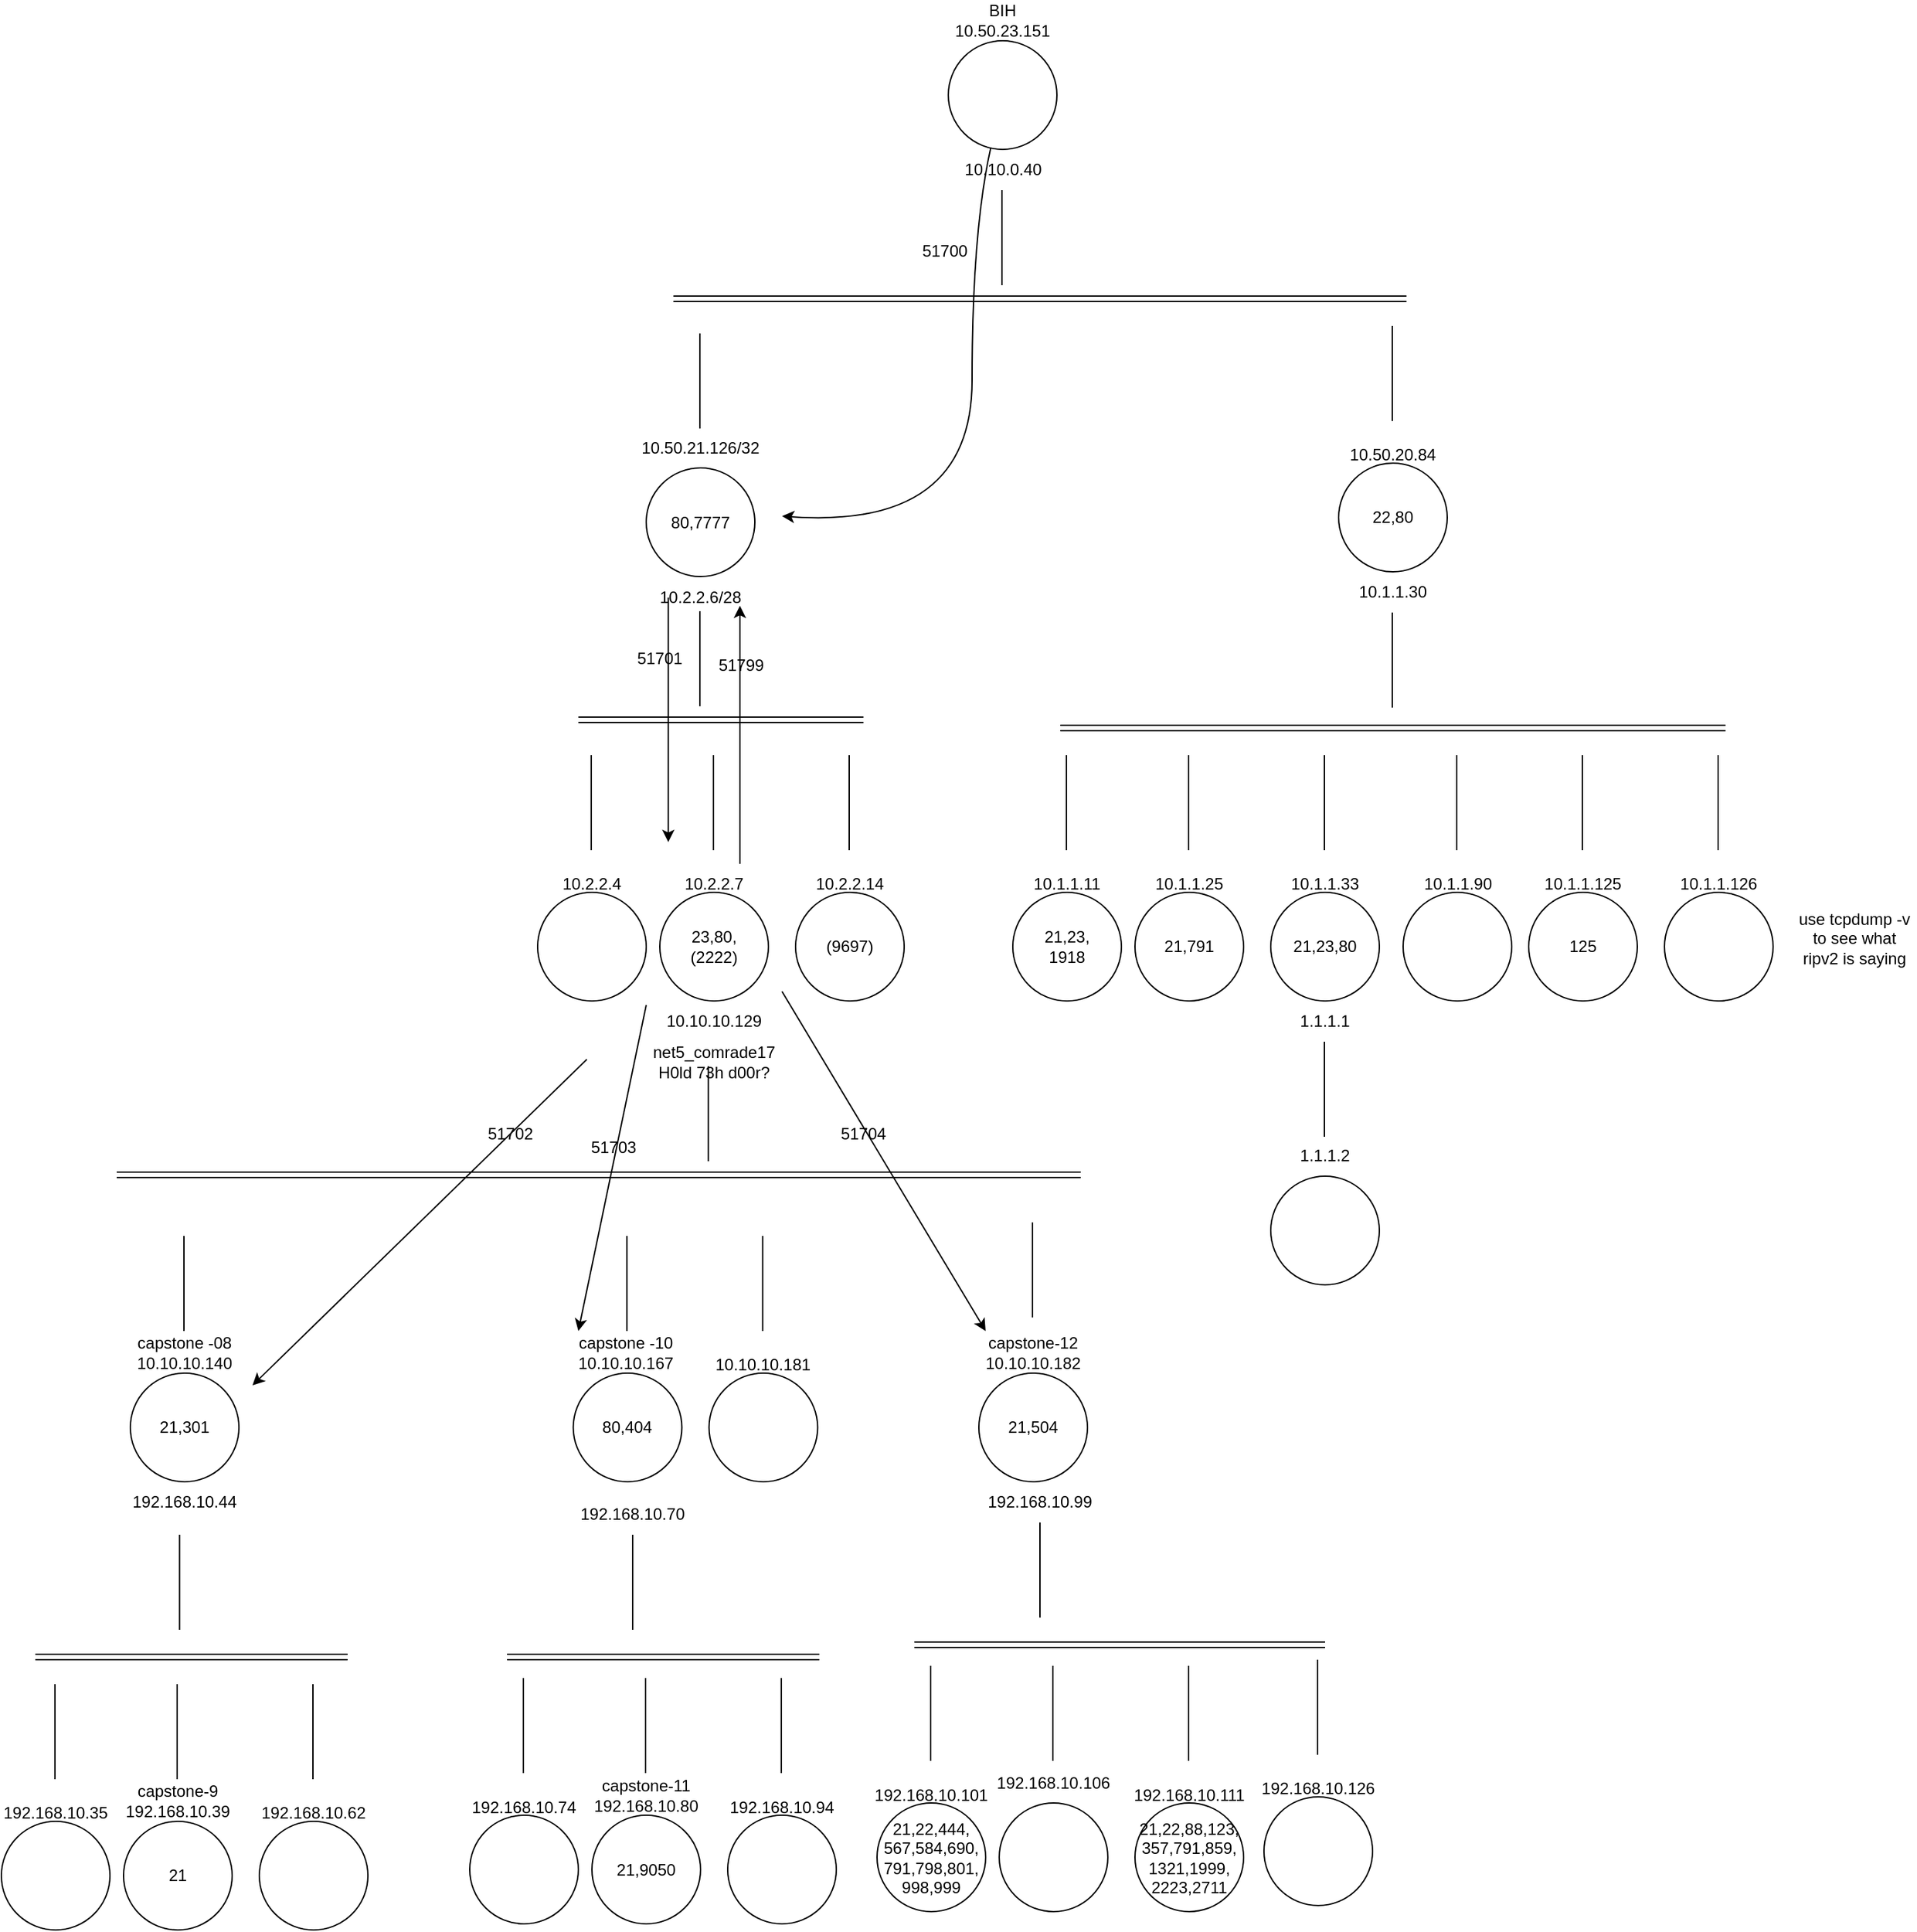 <mxfile version="24.8.6">
  <diagram name="Page-1" id="cjGIFgiRGskM68WvKYOd">
    <mxGraphModel dx="2284" dy="822" grid="1" gridSize="10" guides="1" tooltips="1" connect="1" arrows="1" fold="1" page="1" pageScale="1" pageWidth="850" pageHeight="1100" math="0" shadow="0">
      <root>
        <mxCell id="0" />
        <mxCell id="1" parent="0" />
        <mxCell id="tuVfp5GaI5sKtkc8t0Ae-1" value="" style="ellipse;whiteSpace=wrap;html=1;aspect=fixed;" vertex="1" parent="1">
          <mxGeometry x="112.5" y="90" width="80" height="80" as="geometry" />
        </mxCell>
        <mxCell id="tuVfp5GaI5sKtkc8t0Ae-2" value="&lt;div&gt;BIH&lt;/div&gt;&lt;div&gt;10.50.23.151&lt;/div&gt;" style="text;html=1;align=center;verticalAlign=middle;whiteSpace=wrap;rounded=0;" vertex="1" parent="1">
          <mxGeometry x="90" y="60" width="125" height="30" as="geometry" />
        </mxCell>
        <mxCell id="tuVfp5GaI5sKtkc8t0Ae-3" value="22,80" style="ellipse;whiteSpace=wrap;html=1;aspect=fixed;" vertex="1" parent="1">
          <mxGeometry x="400" y="401" width="80" height="80" as="geometry" />
        </mxCell>
        <mxCell id="tuVfp5GaI5sKtkc8t0Ae-4" value="" style="endArrow=none;html=1;rounded=0;" edge="1" parent="1">
          <mxGeometry width="50" height="50" relative="1" as="geometry">
            <mxPoint x="439.5" y="370" as="sourcePoint" />
            <mxPoint x="439.5" y="300" as="targetPoint" />
          </mxGeometry>
        </mxCell>
        <mxCell id="tuVfp5GaI5sKtkc8t0Ae-5" value="10.10.0.40" style="text;html=1;align=center;verticalAlign=middle;whiteSpace=wrap;rounded=0;" vertex="1" parent="1">
          <mxGeometry x="122.5" y="170" width="60" height="30" as="geometry" />
        </mxCell>
        <mxCell id="tuVfp5GaI5sKtkc8t0Ae-7" value="10.50.20.84" style="text;html=1;align=center;verticalAlign=middle;whiteSpace=wrap;rounded=0;" vertex="1" parent="1">
          <mxGeometry x="410" y="380" width="60" height="30" as="geometry" />
        </mxCell>
        <mxCell id="tuVfp5GaI5sKtkc8t0Ae-8" value="" style="endArrow=none;html=1;rounded=0;" edge="1" parent="1">
          <mxGeometry width="50" height="50" relative="1" as="geometry">
            <mxPoint x="439.5" y="581" as="sourcePoint" />
            <mxPoint x="439.5" y="511" as="targetPoint" />
          </mxGeometry>
        </mxCell>
        <mxCell id="tuVfp5GaI5sKtkc8t0Ae-9" value="" style="shape=link;html=1;rounded=0;" edge="1" parent="1">
          <mxGeometry width="100" relative="1" as="geometry">
            <mxPoint x="195" y="596" as="sourcePoint" />
            <mxPoint x="685" y="596" as="targetPoint" />
          </mxGeometry>
        </mxCell>
        <mxCell id="tuVfp5GaI5sKtkc8t0Ae-10" value="&lt;div&gt;21,23,&lt;/div&gt;1918" style="ellipse;whiteSpace=wrap;html=1;aspect=fixed;" vertex="1" parent="1">
          <mxGeometry x="160" y="717" width="80" height="80" as="geometry" />
        </mxCell>
        <mxCell id="tuVfp5GaI5sKtkc8t0Ae-11" value="" style="endArrow=none;html=1;rounded=0;" edge="1" parent="1">
          <mxGeometry width="50" height="50" relative="1" as="geometry">
            <mxPoint x="199.5" y="686" as="sourcePoint" />
            <mxPoint x="199.5" y="616" as="targetPoint" />
          </mxGeometry>
        </mxCell>
        <mxCell id="tuVfp5GaI5sKtkc8t0Ae-12" value="10.1.1.11" style="text;html=1;align=center;verticalAlign=middle;whiteSpace=wrap;rounded=0;" vertex="1" parent="1">
          <mxGeometry x="170" y="696" width="60" height="30" as="geometry" />
        </mxCell>
        <mxCell id="tuVfp5GaI5sKtkc8t0Ae-34" value="21,791" style="ellipse;whiteSpace=wrap;html=1;aspect=fixed;" vertex="1" parent="1">
          <mxGeometry x="250" y="717" width="80" height="80" as="geometry" />
        </mxCell>
        <mxCell id="tuVfp5GaI5sKtkc8t0Ae-35" value="" style="endArrow=none;html=1;rounded=0;" edge="1" parent="1">
          <mxGeometry width="50" height="50" relative="1" as="geometry">
            <mxPoint x="289.5" y="686" as="sourcePoint" />
            <mxPoint x="289.5" y="616" as="targetPoint" />
          </mxGeometry>
        </mxCell>
        <mxCell id="tuVfp5GaI5sKtkc8t0Ae-36" value="10.1.1.25" style="text;html=1;align=center;verticalAlign=middle;whiteSpace=wrap;rounded=0;" vertex="1" parent="1">
          <mxGeometry x="260" y="696" width="60" height="30" as="geometry" />
        </mxCell>
        <mxCell id="tuVfp5GaI5sKtkc8t0Ae-37" value="21,23,80" style="ellipse;whiteSpace=wrap;html=1;aspect=fixed;" vertex="1" parent="1">
          <mxGeometry x="350" y="717" width="80" height="80" as="geometry" />
        </mxCell>
        <mxCell id="tuVfp5GaI5sKtkc8t0Ae-38" value="" style="endArrow=none;html=1;rounded=0;" edge="1" parent="1">
          <mxGeometry width="50" height="50" relative="1" as="geometry">
            <mxPoint x="389.5" y="686" as="sourcePoint" />
            <mxPoint x="389.5" y="616" as="targetPoint" />
          </mxGeometry>
        </mxCell>
        <mxCell id="tuVfp5GaI5sKtkc8t0Ae-39" value="10.1.1.33" style="text;html=1;align=center;verticalAlign=middle;whiteSpace=wrap;rounded=0;" vertex="1" parent="1">
          <mxGeometry x="360" y="696" width="60" height="30" as="geometry" />
        </mxCell>
        <mxCell id="tuVfp5GaI5sKtkc8t0Ae-40" value="" style="ellipse;whiteSpace=wrap;html=1;aspect=fixed;" vertex="1" parent="1">
          <mxGeometry x="447.5" y="717" width="80" height="80" as="geometry" />
        </mxCell>
        <mxCell id="tuVfp5GaI5sKtkc8t0Ae-41" value="" style="endArrow=none;html=1;rounded=0;" edge="1" parent="1">
          <mxGeometry width="50" height="50" relative="1" as="geometry">
            <mxPoint x="487" y="686" as="sourcePoint" />
            <mxPoint x="487" y="616" as="targetPoint" />
          </mxGeometry>
        </mxCell>
        <mxCell id="tuVfp5GaI5sKtkc8t0Ae-42" value="10.1.1.90" style="text;html=1;align=center;verticalAlign=middle;whiteSpace=wrap;rounded=0;" vertex="1" parent="1">
          <mxGeometry x="457.5" y="696" width="60" height="30" as="geometry" />
        </mxCell>
        <mxCell id="tuVfp5GaI5sKtkc8t0Ae-43" value="125" style="ellipse;whiteSpace=wrap;html=1;aspect=fixed;" vertex="1" parent="1">
          <mxGeometry x="540" y="717" width="80" height="80" as="geometry" />
        </mxCell>
        <mxCell id="tuVfp5GaI5sKtkc8t0Ae-44" value="" style="endArrow=none;html=1;rounded=0;" edge="1" parent="1">
          <mxGeometry width="50" height="50" relative="1" as="geometry">
            <mxPoint x="579.5" y="686" as="sourcePoint" />
            <mxPoint x="579.5" y="616" as="targetPoint" />
          </mxGeometry>
        </mxCell>
        <mxCell id="tuVfp5GaI5sKtkc8t0Ae-45" value="10.1.1.125" style="text;html=1;align=center;verticalAlign=middle;whiteSpace=wrap;rounded=0;" vertex="1" parent="1">
          <mxGeometry x="550" y="696" width="60" height="30" as="geometry" />
        </mxCell>
        <mxCell id="tuVfp5GaI5sKtkc8t0Ae-46" value="10.1.1.30" style="text;html=1;align=center;verticalAlign=middle;whiteSpace=wrap;rounded=0;" vertex="1" parent="1">
          <mxGeometry x="410" y="481" width="60" height="30" as="geometry" />
        </mxCell>
        <mxCell id="tuVfp5GaI5sKtkc8t0Ae-47" value="" style="ellipse;whiteSpace=wrap;html=1;aspect=fixed;" vertex="1" parent="1">
          <mxGeometry x="640" y="717" width="80" height="80" as="geometry" />
        </mxCell>
        <mxCell id="tuVfp5GaI5sKtkc8t0Ae-48" value="" style="endArrow=none;html=1;rounded=0;" edge="1" parent="1">
          <mxGeometry width="50" height="50" relative="1" as="geometry">
            <mxPoint x="679.5" y="686" as="sourcePoint" />
            <mxPoint x="679.5" y="616" as="targetPoint" />
          </mxGeometry>
        </mxCell>
        <mxCell id="tuVfp5GaI5sKtkc8t0Ae-49" value="10.1.1.126" style="text;html=1;align=center;verticalAlign=middle;whiteSpace=wrap;rounded=0;" vertex="1" parent="1">
          <mxGeometry x="650" y="696" width="60" height="30" as="geometry" />
        </mxCell>
        <mxCell id="tuVfp5GaI5sKtkc8t0Ae-57" value="" style="ellipse;whiteSpace=wrap;html=1;aspect=fixed;" vertex="1" parent="1">
          <mxGeometry x="350" y="926" width="80" height="80" as="geometry" />
        </mxCell>
        <mxCell id="tuVfp5GaI5sKtkc8t0Ae-58" value="1.1.1.1" style="text;html=1;align=center;verticalAlign=middle;whiteSpace=wrap;rounded=0;" vertex="1" parent="1">
          <mxGeometry x="360" y="797" width="60" height="30" as="geometry" />
        </mxCell>
        <mxCell id="tuVfp5GaI5sKtkc8t0Ae-59" value="1.1.1.2" style="text;html=1;align=center;verticalAlign=middle;whiteSpace=wrap;rounded=0;" vertex="1" parent="1">
          <mxGeometry x="360" y="896" width="60" height="30" as="geometry" />
        </mxCell>
        <mxCell id="tuVfp5GaI5sKtkc8t0Ae-60" value="" style="endArrow=none;html=1;rounded=0;" edge="1" parent="1">
          <mxGeometry width="50" height="50" relative="1" as="geometry">
            <mxPoint x="389.5" y="897" as="sourcePoint" />
            <mxPoint x="389.5" y="827" as="targetPoint" />
          </mxGeometry>
        </mxCell>
        <mxCell id="tuVfp5GaI5sKtkc8t0Ae-61" value="80,7777" style="ellipse;whiteSpace=wrap;html=1;aspect=fixed;" vertex="1" parent="1">
          <mxGeometry x="-110" y="404.5" width="80" height="80" as="geometry" />
        </mxCell>
        <mxCell id="tuVfp5GaI5sKtkc8t0Ae-62" value="" style="endArrow=none;html=1;rounded=0;" edge="1" parent="1">
          <mxGeometry width="50" height="50" relative="1" as="geometry">
            <mxPoint x="-70.5" y="375.5" as="sourcePoint" />
            <mxPoint x="-70.5" y="305.5" as="targetPoint" />
          </mxGeometry>
        </mxCell>
        <mxCell id="tuVfp5GaI5sKtkc8t0Ae-63" value="10.50.21.126/32" style="text;html=1;align=center;verticalAlign=middle;whiteSpace=wrap;rounded=0;" vertex="1" parent="1">
          <mxGeometry x="-100" y="374.5" width="60" height="30" as="geometry" />
        </mxCell>
        <mxCell id="tuVfp5GaI5sKtkc8t0Ae-64" value="use tcpdump -v to see what ripv2 is saying" style="text;html=1;align=center;verticalAlign=middle;whiteSpace=wrap;rounded=0;" vertex="1" parent="1">
          <mxGeometry x="735" y="736" width="90" height="30" as="geometry" />
        </mxCell>
        <mxCell id="tuVfp5GaI5sKtkc8t0Ae-66" value="" style="shape=link;html=1;rounded=0;" edge="1" parent="1">
          <mxGeometry width="100" relative="1" as="geometry">
            <mxPoint x="-90" y="280" as="sourcePoint" />
            <mxPoint x="450" y="280" as="targetPoint" />
          </mxGeometry>
        </mxCell>
        <mxCell id="tuVfp5GaI5sKtkc8t0Ae-67" value="" style="endArrow=none;html=1;rounded=0;" edge="1" parent="1">
          <mxGeometry width="50" height="50" relative="1" as="geometry">
            <mxPoint x="152" y="270" as="sourcePoint" />
            <mxPoint x="152" y="200" as="targetPoint" />
          </mxGeometry>
        </mxCell>
        <mxCell id="tuVfp5GaI5sKtkc8t0Ae-68" value="10.2.2.6/28" style="text;html=1;align=center;verticalAlign=middle;whiteSpace=wrap;rounded=0;" vertex="1" parent="1">
          <mxGeometry x="-100" y="485" width="60" height="30" as="geometry" />
        </mxCell>
        <mxCell id="tuVfp5GaI5sKtkc8t0Ae-69" value="" style="ellipse;whiteSpace=wrap;html=1;aspect=fixed;" vertex="1" parent="1">
          <mxGeometry x="-190" y="717" width="80" height="80" as="geometry" />
        </mxCell>
        <mxCell id="tuVfp5GaI5sKtkc8t0Ae-70" value="" style="endArrow=none;html=1;rounded=0;" edge="1" parent="1">
          <mxGeometry width="50" height="50" relative="1" as="geometry">
            <mxPoint x="-150.5" y="686" as="sourcePoint" />
            <mxPoint x="-150.5" y="616" as="targetPoint" />
          </mxGeometry>
        </mxCell>
        <mxCell id="tuVfp5GaI5sKtkc8t0Ae-71" value="10.2.2.4" style="text;html=1;align=center;verticalAlign=middle;whiteSpace=wrap;rounded=0;" vertex="1" parent="1">
          <mxGeometry x="-180" y="696" width="60" height="30" as="geometry" />
        </mxCell>
        <mxCell id="tuVfp5GaI5sKtkc8t0Ae-72" value="&lt;div&gt;23,80,&lt;/div&gt;&lt;div&gt;(2222)&lt;br&gt;&lt;/div&gt;" style="ellipse;whiteSpace=wrap;html=1;aspect=fixed;" vertex="1" parent="1">
          <mxGeometry x="-100" y="717" width="80" height="80" as="geometry" />
        </mxCell>
        <mxCell id="tuVfp5GaI5sKtkc8t0Ae-73" value="" style="endArrow=none;html=1;rounded=0;" edge="1" parent="1">
          <mxGeometry width="50" height="50" relative="1" as="geometry">
            <mxPoint x="-60.5" y="686" as="sourcePoint" />
            <mxPoint x="-60.5" y="616" as="targetPoint" />
          </mxGeometry>
        </mxCell>
        <mxCell id="tuVfp5GaI5sKtkc8t0Ae-74" value="10.2.2.7" style="text;html=1;align=center;verticalAlign=middle;whiteSpace=wrap;rounded=0;" vertex="1" parent="1">
          <mxGeometry x="-90" y="696" width="60" height="30" as="geometry" />
        </mxCell>
        <mxCell id="tuVfp5GaI5sKtkc8t0Ae-75" value="(9697)" style="ellipse;whiteSpace=wrap;html=1;aspect=fixed;" vertex="1" parent="1">
          <mxGeometry y="717" width="80" height="80" as="geometry" />
        </mxCell>
        <mxCell id="tuVfp5GaI5sKtkc8t0Ae-76" value="" style="endArrow=none;html=1;rounded=0;" edge="1" parent="1">
          <mxGeometry width="50" height="50" relative="1" as="geometry">
            <mxPoint x="39.5" y="686" as="sourcePoint" />
            <mxPoint x="39.5" y="616" as="targetPoint" />
          </mxGeometry>
        </mxCell>
        <mxCell id="tuVfp5GaI5sKtkc8t0Ae-77" value="10.2.2.14" style="text;html=1;align=center;verticalAlign=middle;whiteSpace=wrap;rounded=0;" vertex="1" parent="1">
          <mxGeometry x="10" y="696" width="60" height="30" as="geometry" />
        </mxCell>
        <mxCell id="tuVfp5GaI5sKtkc8t0Ae-78" value="" style="shape=link;html=1;rounded=0;" edge="1" parent="1">
          <mxGeometry width="100" relative="1" as="geometry">
            <mxPoint x="-160" y="590" as="sourcePoint" />
            <mxPoint x="50" y="590" as="targetPoint" />
          </mxGeometry>
        </mxCell>
        <mxCell id="tuVfp5GaI5sKtkc8t0Ae-79" value="" style="endArrow=none;html=1;rounded=0;" edge="1" parent="1">
          <mxGeometry width="50" height="50" relative="1" as="geometry">
            <mxPoint x="-70.5" y="580" as="sourcePoint" />
            <mxPoint x="-70.5" y="510" as="targetPoint" />
          </mxGeometry>
        </mxCell>
        <mxCell id="tuVfp5GaI5sKtkc8t0Ae-83" value="" style="curved=1;endArrow=classic;html=1;rounded=0;" edge="1" parent="1" source="tuVfp5GaI5sKtkc8t0Ae-1">
          <mxGeometry width="50" height="50" relative="1" as="geometry">
            <mxPoint x="170" y="210" as="sourcePoint" />
            <mxPoint x="-10" y="440" as="targetPoint" />
            <Array as="points">
              <mxPoint x="130" y="230" />
              <mxPoint x="130" y="450" />
            </Array>
          </mxGeometry>
        </mxCell>
        <mxCell id="tuVfp5GaI5sKtkc8t0Ae-84" value="51700" style="text;html=1;align=center;verticalAlign=middle;whiteSpace=wrap;rounded=0;" vertex="1" parent="1">
          <mxGeometry x="80" y="230" width="60" height="30" as="geometry" />
        </mxCell>
        <mxCell id="tuVfp5GaI5sKtkc8t0Ae-85" value="&lt;div&gt;net5_comrade17&lt;/div&gt;&lt;div&gt;H0ld 73h d00r?&lt;br&gt;&lt;/div&gt;" style="text;html=1;align=center;verticalAlign=middle;whiteSpace=wrap;rounded=0;" vertex="1" parent="1">
          <mxGeometry x="-90" y="827" width="60" height="30" as="geometry" />
        </mxCell>
        <mxCell id="tuVfp5GaI5sKtkc8t0Ae-86" value="21,301" style="ellipse;whiteSpace=wrap;html=1;aspect=fixed;" vertex="1" parent="1">
          <mxGeometry x="-490" y="1071" width="80" height="80" as="geometry" />
        </mxCell>
        <mxCell id="tuVfp5GaI5sKtkc8t0Ae-87" value="" style="endArrow=none;html=1;rounded=0;" edge="1" parent="1">
          <mxGeometry width="50" height="50" relative="1" as="geometry">
            <mxPoint x="-450.5" y="1040" as="sourcePoint" />
            <mxPoint x="-450.5" y="970" as="targetPoint" />
          </mxGeometry>
        </mxCell>
        <mxCell id="tuVfp5GaI5sKtkc8t0Ae-88" value="capstone -08&lt;br&gt;&lt;div&gt;10.10.10.140&lt;/div&gt;" style="text;html=1;align=center;verticalAlign=middle;whiteSpace=wrap;rounded=0;" vertex="1" parent="1">
          <mxGeometry x="-490.25" y="1041" width="80" height="30" as="geometry" />
        </mxCell>
        <mxCell id="tuVfp5GaI5sKtkc8t0Ae-89" value="80,404" style="ellipse;whiteSpace=wrap;html=1;aspect=fixed;" vertex="1" parent="1">
          <mxGeometry x="-163.75" y="1071" width="80" height="80" as="geometry" />
        </mxCell>
        <mxCell id="tuVfp5GaI5sKtkc8t0Ae-90" value="" style="endArrow=none;html=1;rounded=0;" edge="1" parent="1">
          <mxGeometry width="50" height="50" relative="1" as="geometry">
            <mxPoint x="-124.25" y="1040" as="sourcePoint" />
            <mxPoint x="-124.25" y="970" as="targetPoint" />
          </mxGeometry>
        </mxCell>
        <mxCell id="tuVfp5GaI5sKtkc8t0Ae-91" value="capstone -10&lt;br&gt;&lt;div&gt;10.10.10.167&lt;/div&gt;" style="text;html=1;align=center;verticalAlign=middle;whiteSpace=wrap;rounded=0;" vertex="1" parent="1">
          <mxGeometry x="-160" y="1041" width="70" height="30" as="geometry" />
        </mxCell>
        <mxCell id="tuVfp5GaI5sKtkc8t0Ae-92" value="" style="ellipse;whiteSpace=wrap;html=1;aspect=fixed;" vertex="1" parent="1">
          <mxGeometry x="-63.75" y="1071" width="80" height="80" as="geometry" />
        </mxCell>
        <mxCell id="tuVfp5GaI5sKtkc8t0Ae-93" value="" style="endArrow=none;html=1;rounded=0;" edge="1" parent="1">
          <mxGeometry width="50" height="50" relative="1" as="geometry">
            <mxPoint x="-24.25" y="1040" as="sourcePoint" />
            <mxPoint x="-24.25" y="970" as="targetPoint" />
          </mxGeometry>
        </mxCell>
        <mxCell id="tuVfp5GaI5sKtkc8t0Ae-94" value="10.10.10.181" style="text;html=1;align=center;verticalAlign=middle;whiteSpace=wrap;rounded=0;" vertex="1" parent="1">
          <mxGeometry x="-53.75" y="1050" width="60" height="30" as="geometry" />
        </mxCell>
        <mxCell id="tuVfp5GaI5sKtkc8t0Ae-95" value="21,504" style="ellipse;whiteSpace=wrap;html=1;aspect=fixed;" vertex="1" parent="1">
          <mxGeometry x="135" y="1071" width="80" height="80" as="geometry" />
        </mxCell>
        <mxCell id="tuVfp5GaI5sKtkc8t0Ae-96" value="" style="endArrow=none;html=1;rounded=0;" edge="1" parent="1">
          <mxGeometry width="50" height="50" relative="1" as="geometry">
            <mxPoint x="174.5" y="1030" as="sourcePoint" />
            <mxPoint x="174.5" y="960" as="targetPoint" />
          </mxGeometry>
        </mxCell>
        <mxCell id="tuVfp5GaI5sKtkc8t0Ae-97" value="capstone-12&lt;br&gt;&lt;div&gt;10.10.10.182&lt;/div&gt;" style="text;html=1;align=center;verticalAlign=middle;whiteSpace=wrap;rounded=0;" vertex="1" parent="1">
          <mxGeometry x="145" y="1041" width="60" height="30" as="geometry" />
        </mxCell>
        <mxCell id="tuVfp5GaI5sKtkc8t0Ae-98" value="" style="shape=link;html=1;rounded=0;" edge="1" parent="1">
          <mxGeometry width="100" relative="1" as="geometry">
            <mxPoint x="-500" y="925" as="sourcePoint" />
            <mxPoint x="210" y="925" as="targetPoint" />
          </mxGeometry>
        </mxCell>
        <mxCell id="tuVfp5GaI5sKtkc8t0Ae-99" value="" style="endArrow=none;html=1;rounded=0;" edge="1" parent="1">
          <mxGeometry width="50" height="50" relative="1" as="geometry">
            <mxPoint x="-64.25" y="915" as="sourcePoint" />
            <mxPoint x="-64.25" y="845" as="targetPoint" />
          </mxGeometry>
        </mxCell>
        <mxCell id="tuVfp5GaI5sKtkc8t0Ae-100" value="10.10.10.129" style="text;html=1;align=center;verticalAlign=middle;whiteSpace=wrap;rounded=0;" vertex="1" parent="1">
          <mxGeometry x="-90" y="797" width="60" height="30" as="geometry" />
        </mxCell>
        <mxCell id="tuVfp5GaI5sKtkc8t0Ae-101" value="" style="ellipse;whiteSpace=wrap;html=1;aspect=fixed;" vertex="1" parent="1">
          <mxGeometry x="-585" y="1401" width="80" height="80" as="geometry" />
        </mxCell>
        <mxCell id="tuVfp5GaI5sKtkc8t0Ae-102" value="" style="endArrow=none;html=1;rounded=0;" edge="1" parent="1">
          <mxGeometry width="50" height="50" relative="1" as="geometry">
            <mxPoint x="-545.5" y="1370" as="sourcePoint" />
            <mxPoint x="-545.5" y="1300" as="targetPoint" />
          </mxGeometry>
        </mxCell>
        <mxCell id="tuVfp5GaI5sKtkc8t0Ae-103" value="192.168.10.35" style="text;html=1;align=center;verticalAlign=middle;whiteSpace=wrap;rounded=0;" vertex="1" parent="1">
          <mxGeometry x="-575" y="1380" width="60" height="30" as="geometry" />
        </mxCell>
        <mxCell id="tuVfp5GaI5sKtkc8t0Ae-104" value="21" style="ellipse;whiteSpace=wrap;html=1;aspect=fixed;" vertex="1" parent="1">
          <mxGeometry x="-495" y="1401" width="80" height="80" as="geometry" />
        </mxCell>
        <mxCell id="tuVfp5GaI5sKtkc8t0Ae-105" value="" style="endArrow=none;html=1;rounded=0;" edge="1" parent="1">
          <mxGeometry width="50" height="50" relative="1" as="geometry">
            <mxPoint x="-455.5" y="1370" as="sourcePoint" />
            <mxPoint x="-455.5" y="1300" as="targetPoint" />
          </mxGeometry>
        </mxCell>
        <mxCell id="tuVfp5GaI5sKtkc8t0Ae-106" value="capstone-9&lt;br&gt;&lt;div&gt;192.168.10.39&lt;/div&gt;" style="text;html=1;align=center;verticalAlign=middle;whiteSpace=wrap;rounded=0;" vertex="1" parent="1">
          <mxGeometry x="-485" y="1371" width="60" height="30" as="geometry" />
        </mxCell>
        <mxCell id="tuVfp5GaI5sKtkc8t0Ae-107" value="" style="ellipse;whiteSpace=wrap;html=1;aspect=fixed;" vertex="1" parent="1">
          <mxGeometry x="-395" y="1401" width="80" height="80" as="geometry" />
        </mxCell>
        <mxCell id="tuVfp5GaI5sKtkc8t0Ae-108" value="" style="endArrow=none;html=1;rounded=0;" edge="1" parent="1">
          <mxGeometry width="50" height="50" relative="1" as="geometry">
            <mxPoint x="-355.5" y="1370" as="sourcePoint" />
            <mxPoint x="-355.5" y="1300" as="targetPoint" />
          </mxGeometry>
        </mxCell>
        <mxCell id="tuVfp5GaI5sKtkc8t0Ae-109" value="192.168.10.62" style="text;html=1;align=center;verticalAlign=middle;whiteSpace=wrap;rounded=0;" vertex="1" parent="1">
          <mxGeometry x="-385" y="1380" width="60" height="30" as="geometry" />
        </mxCell>
        <mxCell id="tuVfp5GaI5sKtkc8t0Ae-113" value="" style="shape=link;html=1;rounded=0;" edge="1" parent="1">
          <mxGeometry width="100" relative="1" as="geometry">
            <mxPoint x="-560" y="1280" as="sourcePoint" />
            <mxPoint x="-330" y="1280" as="targetPoint" />
          </mxGeometry>
        </mxCell>
        <mxCell id="tuVfp5GaI5sKtkc8t0Ae-114" value="" style="endArrow=none;html=1;rounded=0;" edge="1" parent="1">
          <mxGeometry width="50" height="50" relative="1" as="geometry">
            <mxPoint x="-453.75" y="1260" as="sourcePoint" />
            <mxPoint x="-453.75" y="1190" as="targetPoint" />
          </mxGeometry>
        </mxCell>
        <mxCell id="tuVfp5GaI5sKtkc8t0Ae-115" value="192.168.10.44" style="text;html=1;align=center;verticalAlign=middle;whiteSpace=wrap;rounded=0;" vertex="1" parent="1">
          <mxGeometry x="-480.25" y="1151" width="60" height="30" as="geometry" />
        </mxCell>
        <mxCell id="tuVfp5GaI5sKtkc8t0Ae-116" value="" style="endArrow=classic;html=1;rounded=0;" edge="1" parent="1">
          <mxGeometry width="50" height="50" relative="1" as="geometry">
            <mxPoint x="-41" y="696" as="sourcePoint" />
            <mxPoint x="-41" y="506" as="targetPoint" />
          </mxGeometry>
        </mxCell>
        <mxCell id="tuVfp5GaI5sKtkc8t0Ae-117" value="51799" style="text;html=1;align=center;verticalAlign=middle;whiteSpace=wrap;rounded=0;" vertex="1" parent="1">
          <mxGeometry x="-70" y="535" width="60" height="30" as="geometry" />
        </mxCell>
        <mxCell id="tuVfp5GaI5sKtkc8t0Ae-118" value="" style="endArrow=classic;html=1;rounded=0;" edge="1" parent="1">
          <mxGeometry width="50" height="50" relative="1" as="geometry">
            <mxPoint x="-93.75" y="500" as="sourcePoint" />
            <mxPoint x="-93.75" y="680" as="targetPoint" />
          </mxGeometry>
        </mxCell>
        <mxCell id="tuVfp5GaI5sKtkc8t0Ae-119" value="51701" style="text;html=1;align=center;verticalAlign=middle;whiteSpace=wrap;rounded=0;" vertex="1" parent="1">
          <mxGeometry x="-130" y="530" width="60" height="30" as="geometry" />
        </mxCell>
        <mxCell id="tuVfp5GaI5sKtkc8t0Ae-120" value="" style="endArrow=classic;html=1;rounded=0;" edge="1" parent="1">
          <mxGeometry width="50" height="50" relative="1" as="geometry">
            <mxPoint x="-110" y="800" as="sourcePoint" />
            <mxPoint x="-160" y="1040" as="targetPoint" />
          </mxGeometry>
        </mxCell>
        <mxCell id="tuVfp5GaI5sKtkc8t0Ae-121" value="" style="endArrow=classic;html=1;rounded=0;" edge="1" parent="1">
          <mxGeometry width="50" height="50" relative="1" as="geometry">
            <mxPoint x="-153.75" y="840" as="sourcePoint" />
            <mxPoint x="-400" y="1080" as="targetPoint" />
          </mxGeometry>
        </mxCell>
        <mxCell id="tuVfp5GaI5sKtkc8t0Ae-122" value="51702" style="text;html=1;align=center;verticalAlign=middle;whiteSpace=wrap;rounded=0;" vertex="1" parent="1">
          <mxGeometry x="-240" y="880" width="60" height="30" as="geometry" />
        </mxCell>
        <mxCell id="tuVfp5GaI5sKtkc8t0Ae-123" value="51703" style="text;html=1;align=center;verticalAlign=middle;whiteSpace=wrap;rounded=0;" vertex="1" parent="1">
          <mxGeometry x="-164" y="890" width="60" height="30" as="geometry" />
        </mxCell>
        <mxCell id="tuVfp5GaI5sKtkc8t0Ae-124" value="" style="ellipse;whiteSpace=wrap;html=1;aspect=fixed;" vertex="1" parent="1">
          <mxGeometry x="-240" y="1396.5" width="80" height="80" as="geometry" />
        </mxCell>
        <mxCell id="tuVfp5GaI5sKtkc8t0Ae-125" value="" style="endArrow=none;html=1;rounded=0;" edge="1" parent="1">
          <mxGeometry width="50" height="50" relative="1" as="geometry">
            <mxPoint x="-200.5" y="1365.5" as="sourcePoint" />
            <mxPoint x="-200.5" y="1295.5" as="targetPoint" />
          </mxGeometry>
        </mxCell>
        <mxCell id="tuVfp5GaI5sKtkc8t0Ae-126" value="192.168.10.74" style="text;html=1;align=center;verticalAlign=middle;whiteSpace=wrap;rounded=0;" vertex="1" parent="1">
          <mxGeometry x="-230" y="1375.5" width="60" height="30" as="geometry" />
        </mxCell>
        <mxCell id="tuVfp5GaI5sKtkc8t0Ae-127" value="21,9050" style="ellipse;whiteSpace=wrap;html=1;aspect=fixed;" vertex="1" parent="1">
          <mxGeometry x="-150" y="1396.5" width="80" height="80" as="geometry" />
        </mxCell>
        <mxCell id="tuVfp5GaI5sKtkc8t0Ae-128" value="" style="endArrow=none;html=1;rounded=0;" edge="1" parent="1">
          <mxGeometry width="50" height="50" relative="1" as="geometry">
            <mxPoint x="-110.5" y="1365.5" as="sourcePoint" />
            <mxPoint x="-110.5" y="1295.5" as="targetPoint" />
          </mxGeometry>
        </mxCell>
        <mxCell id="tuVfp5GaI5sKtkc8t0Ae-129" value="capstone-11&lt;br&gt;&lt;div&gt;192.168.10.80&lt;/div&gt;" style="text;html=1;align=center;verticalAlign=middle;whiteSpace=wrap;rounded=0;" vertex="1" parent="1">
          <mxGeometry x="-145" y="1366.5" width="70" height="30" as="geometry" />
        </mxCell>
        <mxCell id="tuVfp5GaI5sKtkc8t0Ae-130" value="" style="ellipse;whiteSpace=wrap;html=1;aspect=fixed;" vertex="1" parent="1">
          <mxGeometry x="-50" y="1396.5" width="80" height="80" as="geometry" />
        </mxCell>
        <mxCell id="tuVfp5GaI5sKtkc8t0Ae-131" value="" style="endArrow=none;html=1;rounded=0;" edge="1" parent="1">
          <mxGeometry width="50" height="50" relative="1" as="geometry">
            <mxPoint x="-10.5" y="1365.5" as="sourcePoint" />
            <mxPoint x="-10.5" y="1295.5" as="targetPoint" />
          </mxGeometry>
        </mxCell>
        <mxCell id="tuVfp5GaI5sKtkc8t0Ae-132" value="192.168.10.94" style="text;html=1;align=center;verticalAlign=middle;whiteSpace=wrap;rounded=0;" vertex="1" parent="1">
          <mxGeometry x="-40" y="1375.5" width="60" height="30" as="geometry" />
        </mxCell>
        <mxCell id="tuVfp5GaI5sKtkc8t0Ae-133" value="" style="shape=link;html=1;rounded=0;" edge="1" parent="1">
          <mxGeometry width="100" relative="1" as="geometry">
            <mxPoint x="-212.5" y="1280" as="sourcePoint" />
            <mxPoint x="17.5" y="1280" as="targetPoint" />
          </mxGeometry>
        </mxCell>
        <mxCell id="tuVfp5GaI5sKtkc8t0Ae-134" value="" style="endArrow=none;html=1;rounded=0;" edge="1" parent="1">
          <mxGeometry width="50" height="50" relative="1" as="geometry">
            <mxPoint x="-120" y="1260" as="sourcePoint" />
            <mxPoint x="-120" y="1190" as="targetPoint" />
          </mxGeometry>
        </mxCell>
        <mxCell id="tuVfp5GaI5sKtkc8t0Ae-135" value="192.168.10.70" style="text;html=1;align=center;verticalAlign=middle;whiteSpace=wrap;rounded=0;" vertex="1" parent="1">
          <mxGeometry x="-150" y="1160" width="60" height="30" as="geometry" />
        </mxCell>
        <mxCell id="tuVfp5GaI5sKtkc8t0Ae-137" value="" style="endArrow=classic;html=1;rounded=0;" edge="1" parent="1">
          <mxGeometry width="50" height="50" relative="1" as="geometry">
            <mxPoint x="-10" y="790" as="sourcePoint" />
            <mxPoint x="140" y="1040" as="targetPoint" />
          </mxGeometry>
        </mxCell>
        <mxCell id="tuVfp5GaI5sKtkc8t0Ae-138" value="51704" style="text;html=1;align=center;verticalAlign=middle;whiteSpace=wrap;rounded=0;" vertex="1" parent="1">
          <mxGeometry x="20" y="880" width="60" height="30" as="geometry" />
        </mxCell>
        <mxCell id="tuVfp5GaI5sKtkc8t0Ae-140" value="&lt;div&gt;21,22,444,&lt;/div&gt;&lt;div&gt;567,584,690,&lt;/div&gt;&lt;div&gt;791,798,801,&lt;/div&gt;&lt;div&gt;998,999&lt;/div&gt;" style="ellipse;whiteSpace=wrap;html=1;aspect=fixed;" vertex="1" parent="1">
          <mxGeometry x="60" y="1387.5" width="80" height="80" as="geometry" />
        </mxCell>
        <mxCell id="tuVfp5GaI5sKtkc8t0Ae-141" value="" style="endArrow=none;html=1;rounded=0;" edge="1" parent="1">
          <mxGeometry width="50" height="50" relative="1" as="geometry">
            <mxPoint x="99.5" y="1356.5" as="sourcePoint" />
            <mxPoint x="99.5" y="1286.5" as="targetPoint" />
          </mxGeometry>
        </mxCell>
        <mxCell id="tuVfp5GaI5sKtkc8t0Ae-142" value="192.168.10.101" style="text;html=1;align=center;verticalAlign=middle;whiteSpace=wrap;rounded=0;" vertex="1" parent="1">
          <mxGeometry x="70" y="1366.5" width="60" height="30" as="geometry" />
        </mxCell>
        <mxCell id="tuVfp5GaI5sKtkc8t0Ae-143" value="" style="ellipse;whiteSpace=wrap;html=1;aspect=fixed;" vertex="1" parent="1">
          <mxGeometry x="150" y="1387.5" width="80" height="80" as="geometry" />
        </mxCell>
        <mxCell id="tuVfp5GaI5sKtkc8t0Ae-144" value="" style="endArrow=none;html=1;rounded=0;" edge="1" parent="1">
          <mxGeometry width="50" height="50" relative="1" as="geometry">
            <mxPoint x="189.5" y="1356.5" as="sourcePoint" />
            <mxPoint x="189.5" y="1286.5" as="targetPoint" />
          </mxGeometry>
        </mxCell>
        <mxCell id="tuVfp5GaI5sKtkc8t0Ae-145" value="192.168.10.106" style="text;html=1;align=center;verticalAlign=middle;whiteSpace=wrap;rounded=0;" vertex="1" parent="1">
          <mxGeometry x="155" y="1357.5" width="70" height="30" as="geometry" />
        </mxCell>
        <mxCell id="tuVfp5GaI5sKtkc8t0Ae-146" value="&lt;div&gt;21,22,88,123,&lt;/div&gt;&lt;div&gt;357,791,859,&lt;/div&gt;&lt;div&gt;1321,1999,&lt;/div&gt;&lt;div&gt;2223,2711&lt;/div&gt;" style="ellipse;whiteSpace=wrap;html=1;aspect=fixed;" vertex="1" parent="1">
          <mxGeometry x="250" y="1387.5" width="80" height="80" as="geometry" />
        </mxCell>
        <mxCell id="tuVfp5GaI5sKtkc8t0Ae-147" value="" style="endArrow=none;html=1;rounded=0;" edge="1" parent="1">
          <mxGeometry width="50" height="50" relative="1" as="geometry">
            <mxPoint x="289.5" y="1356.5" as="sourcePoint" />
            <mxPoint x="289.5" y="1286.5" as="targetPoint" />
          </mxGeometry>
        </mxCell>
        <mxCell id="tuVfp5GaI5sKtkc8t0Ae-148" value="192.168.10.111" style="text;html=1;align=center;verticalAlign=middle;whiteSpace=wrap;rounded=0;" vertex="1" parent="1">
          <mxGeometry x="260" y="1366.5" width="60" height="30" as="geometry" />
        </mxCell>
        <mxCell id="tuVfp5GaI5sKtkc8t0Ae-149" value="" style="shape=link;html=1;rounded=0;" edge="1" parent="1">
          <mxGeometry width="100" relative="1" as="geometry">
            <mxPoint x="87.5" y="1271" as="sourcePoint" />
            <mxPoint x="390" y="1271" as="targetPoint" />
          </mxGeometry>
        </mxCell>
        <mxCell id="tuVfp5GaI5sKtkc8t0Ae-150" value="" style="endArrow=none;html=1;rounded=0;" edge="1" parent="1">
          <mxGeometry width="50" height="50" relative="1" as="geometry">
            <mxPoint x="180" y="1251" as="sourcePoint" />
            <mxPoint x="180" y="1181" as="targetPoint" />
          </mxGeometry>
        </mxCell>
        <mxCell id="tuVfp5GaI5sKtkc8t0Ae-151" value="192.168.10.99" style="text;html=1;align=center;verticalAlign=middle;whiteSpace=wrap;rounded=0;" vertex="1" parent="1">
          <mxGeometry x="150" y="1151" width="60" height="30" as="geometry" />
        </mxCell>
        <mxCell id="tuVfp5GaI5sKtkc8t0Ae-152" value="" style="ellipse;whiteSpace=wrap;html=1;aspect=fixed;" vertex="1" parent="1">
          <mxGeometry x="345" y="1383" width="80" height="80" as="geometry" />
        </mxCell>
        <mxCell id="tuVfp5GaI5sKtkc8t0Ae-153" value="" style="endArrow=none;html=1;rounded=0;" edge="1" parent="1">
          <mxGeometry width="50" height="50" relative="1" as="geometry">
            <mxPoint x="384.5" y="1352" as="sourcePoint" />
            <mxPoint x="384.5" y="1282" as="targetPoint" />
          </mxGeometry>
        </mxCell>
        <mxCell id="tuVfp5GaI5sKtkc8t0Ae-154" value="192.168.10.126" style="text;html=1;align=center;verticalAlign=middle;whiteSpace=wrap;rounded=0;" vertex="1" parent="1">
          <mxGeometry x="355" y="1362" width="60" height="30" as="geometry" />
        </mxCell>
      </root>
    </mxGraphModel>
  </diagram>
</mxfile>
